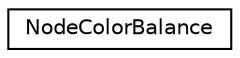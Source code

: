 digraph G
{
  edge [fontname="Helvetica",fontsize="10",labelfontname="Helvetica",labelfontsize="10"];
  node [fontname="Helvetica",fontsize="10",shape=record];
  rankdir=LR;
  Node1 [label="NodeColorBalance",height=0.2,width=0.4,color="black", fillcolor="white", style="filled",URL="$dc/dcd/structNodeColorBalance.html"];
}
